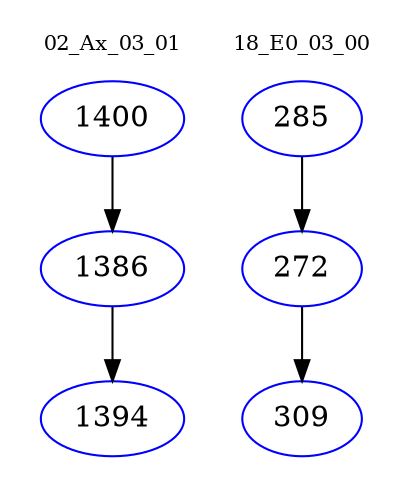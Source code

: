 digraph{
subgraph cluster_0 {
color = white
label = "02_Ax_03_01";
fontsize=10;
T0_1400 [label="1400", color="blue"]
T0_1400 -> T0_1386 [color="black"]
T0_1386 [label="1386", color="blue"]
T0_1386 -> T0_1394 [color="black"]
T0_1394 [label="1394", color="blue"]
}
subgraph cluster_1 {
color = white
label = "18_E0_03_00";
fontsize=10;
T1_285 [label="285", color="blue"]
T1_285 -> T1_272 [color="black"]
T1_272 [label="272", color="blue"]
T1_272 -> T1_309 [color="black"]
T1_309 [label="309", color="blue"]
}
}
